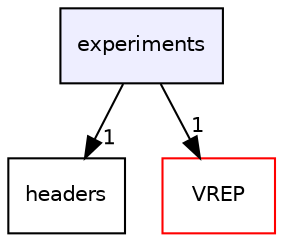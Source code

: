 digraph "experiments" {
  compound=true
  node [ fontsize="10", fontname="Helvetica"];
  edge [ labelfontsize="10", labelfontname="Helvetica"];
  dir_3b1ed92bc488ccb705d7c31ec9add70b [shape=box, label="experiments", style="filled", fillcolor="#eeeeff", pencolor="black", URL="dir_3b1ed92bc488ccb705d7c31ec9add70b.html"];
  dir_7f57b1e41c5acd0e859ae5f3a2b075a9 [shape=box label="headers" URL="dir_7f57b1e41c5acd0e859ae5f3a2b075a9.html"];
  dir_232aa3f8ef70bff6758ec37c7e6e421b [shape=box label="VREP" fillcolor="white" style="filled" color="red" URL="dir_232aa3f8ef70bff6758ec37c7e6e421b.html"];
  dir_3b1ed92bc488ccb705d7c31ec9add70b->dir_7f57b1e41c5acd0e859ae5f3a2b075a9 [headlabel="1", labeldistance=1.5 headhref="dir_000001_000003.html"];
  dir_3b1ed92bc488ccb705d7c31ec9add70b->dir_232aa3f8ef70bff6758ec37c7e6e421b [headlabel="1", labeldistance=1.5 headhref="dir_000001_000005.html"];
}
